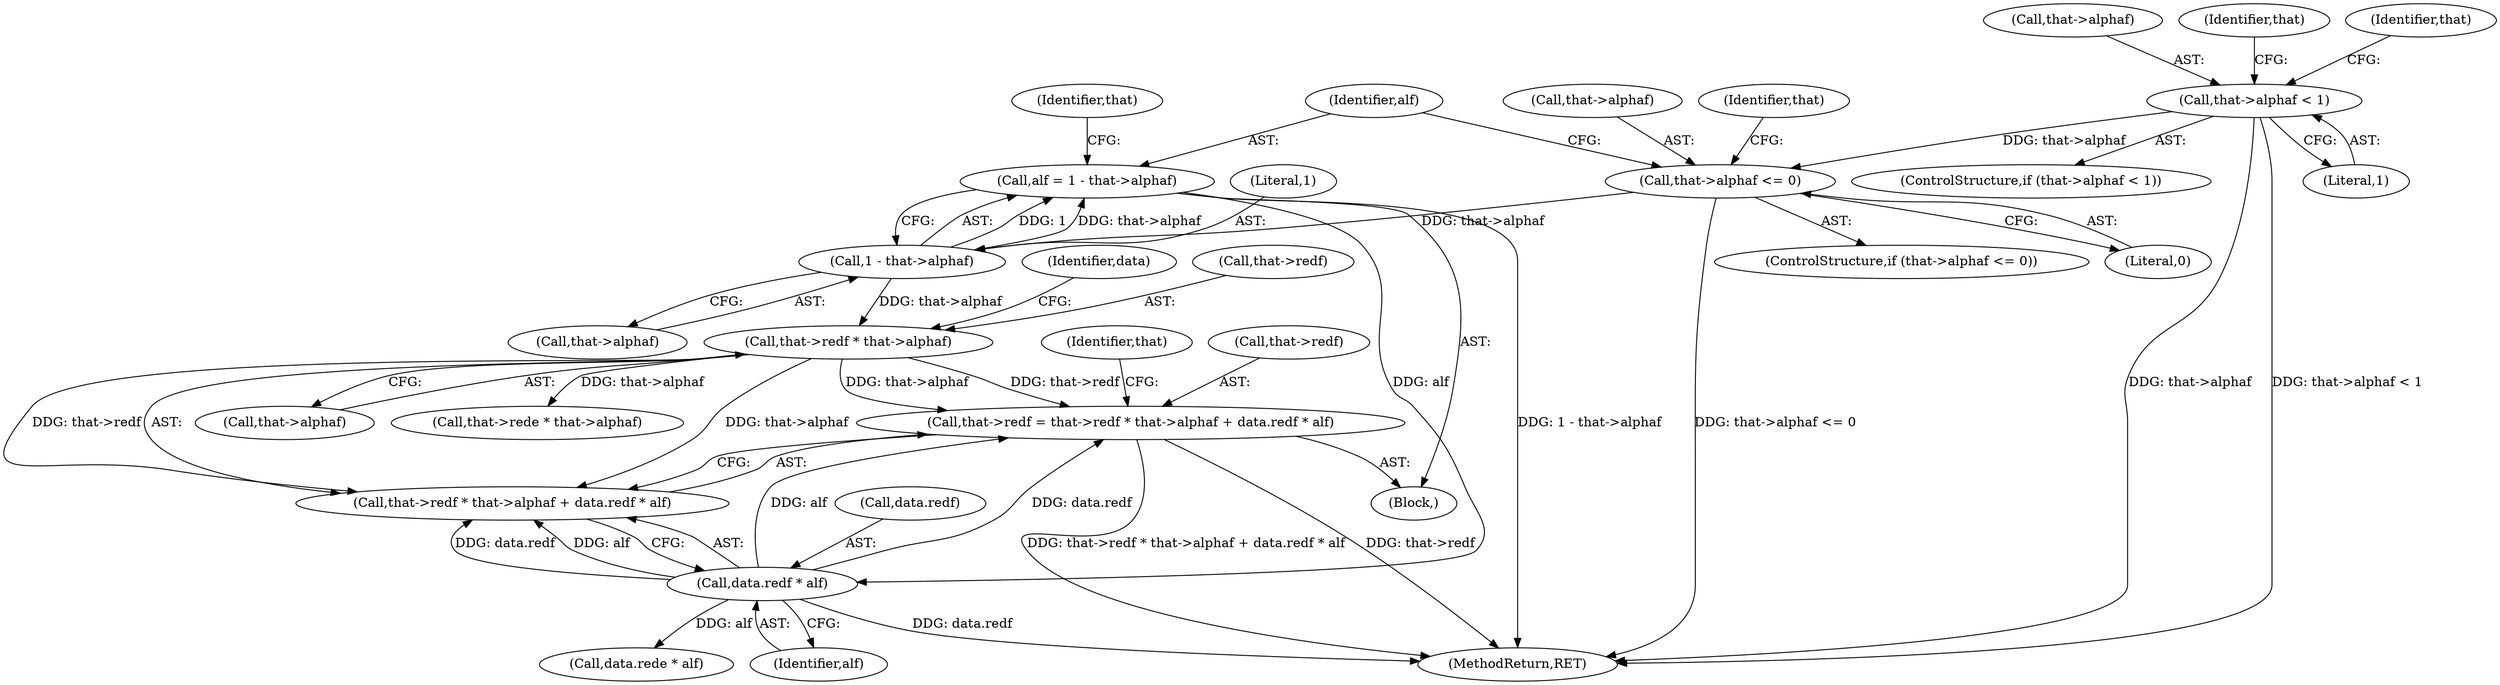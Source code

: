 digraph "0_Android_9d4853418ab2f754c2b63e091c29c5529b8b86ca_58@pointer" {
"1000217" [label="(Call,that->redf = that->redf * that->alphaf + data.redf * alf)"];
"1000222" [label="(Call,that->redf * that->alphaf)"];
"1000212" [label="(Call,1 - that->alphaf)"];
"1000138" [label="(Call,that->alphaf <= 0)"];
"1000131" [label="(Call,that->alphaf < 1)"];
"1000229" [label="(Call,data.redf * alf)"];
"1000210" [label="(Call,alf = 1 - that->alphaf)"];
"1000214" [label="(Call,that->alphaf)"];
"1000219" [label="(Identifier,that)"];
"1000218" [label="(Call,that->redf)"];
"1000142" [label="(Literal,0)"];
"1000217" [label="(Call,that->redf = that->redf * that->alphaf + data.redf * alf)"];
"1000213" [label="(Literal,1)"];
"1000130" [label="(ControlStructure,if (that->alphaf < 1))"];
"1000139" [label="(Call,that->alphaf)"];
"1000211" [label="(Identifier,alf)"];
"1000208" [label="(Block,)"];
"1000212" [label="(Call,1 - that->alphaf)"];
"1000132" [label="(Call,that->alphaf)"];
"1000230" [label="(Call,data.redf)"];
"1000210" [label="(Call,alf = 1 - that->alphaf)"];
"1000247" [label="(Call,data.rede * alf)"];
"1000226" [label="(Call,that->alphaf)"];
"1000236" [label="(Identifier,that)"];
"1000135" [label="(Literal,1)"];
"1000222" [label="(Call,that->redf * that->alphaf)"];
"1000233" [label="(Identifier,alf)"];
"1000223" [label="(Call,that->redf)"];
"1000365" [label="(MethodReturn,RET)"];
"1000231" [label="(Identifier,data)"];
"1000138" [label="(Call,that->alphaf <= 0)"];
"1000131" [label="(Call,that->alphaf < 1)"];
"1000338" [label="(Identifier,that)"];
"1000239" [label="(Call,that->rede * that->alphaf)"];
"1000137" [label="(ControlStructure,if (that->alphaf <= 0))"];
"1000146" [label="(Identifier,that)"];
"1000140" [label="(Identifier,that)"];
"1000221" [label="(Call,that->redf * that->alphaf + data.redf * alf)"];
"1000229" [label="(Call,data.redf * alf)"];
"1000217" -> "1000208"  [label="AST: "];
"1000217" -> "1000221"  [label="CFG: "];
"1000218" -> "1000217"  [label="AST: "];
"1000221" -> "1000217"  [label="AST: "];
"1000236" -> "1000217"  [label="CFG: "];
"1000217" -> "1000365"  [label="DDG: that->redf * that->alphaf + data.redf * alf"];
"1000217" -> "1000365"  [label="DDG: that->redf"];
"1000222" -> "1000217"  [label="DDG: that->redf"];
"1000222" -> "1000217"  [label="DDG: that->alphaf"];
"1000229" -> "1000217"  [label="DDG: data.redf"];
"1000229" -> "1000217"  [label="DDG: alf"];
"1000222" -> "1000221"  [label="AST: "];
"1000222" -> "1000226"  [label="CFG: "];
"1000223" -> "1000222"  [label="AST: "];
"1000226" -> "1000222"  [label="AST: "];
"1000231" -> "1000222"  [label="CFG: "];
"1000222" -> "1000221"  [label="DDG: that->redf"];
"1000222" -> "1000221"  [label="DDG: that->alphaf"];
"1000212" -> "1000222"  [label="DDG: that->alphaf"];
"1000222" -> "1000239"  [label="DDG: that->alphaf"];
"1000212" -> "1000210"  [label="AST: "];
"1000212" -> "1000214"  [label="CFG: "];
"1000213" -> "1000212"  [label="AST: "];
"1000214" -> "1000212"  [label="AST: "];
"1000210" -> "1000212"  [label="CFG: "];
"1000212" -> "1000210"  [label="DDG: 1"];
"1000212" -> "1000210"  [label="DDG: that->alphaf"];
"1000138" -> "1000212"  [label="DDG: that->alphaf"];
"1000138" -> "1000137"  [label="AST: "];
"1000138" -> "1000142"  [label="CFG: "];
"1000139" -> "1000138"  [label="AST: "];
"1000142" -> "1000138"  [label="AST: "];
"1000146" -> "1000138"  [label="CFG: "];
"1000211" -> "1000138"  [label="CFG: "];
"1000138" -> "1000365"  [label="DDG: that->alphaf <= 0"];
"1000131" -> "1000138"  [label="DDG: that->alphaf"];
"1000131" -> "1000130"  [label="AST: "];
"1000131" -> "1000135"  [label="CFG: "];
"1000132" -> "1000131"  [label="AST: "];
"1000135" -> "1000131"  [label="AST: "];
"1000140" -> "1000131"  [label="CFG: "];
"1000338" -> "1000131"  [label="CFG: "];
"1000131" -> "1000365"  [label="DDG: that->alphaf"];
"1000131" -> "1000365"  [label="DDG: that->alphaf < 1"];
"1000229" -> "1000221"  [label="AST: "];
"1000229" -> "1000233"  [label="CFG: "];
"1000230" -> "1000229"  [label="AST: "];
"1000233" -> "1000229"  [label="AST: "];
"1000221" -> "1000229"  [label="CFG: "];
"1000229" -> "1000365"  [label="DDG: data.redf"];
"1000229" -> "1000221"  [label="DDG: data.redf"];
"1000229" -> "1000221"  [label="DDG: alf"];
"1000210" -> "1000229"  [label="DDG: alf"];
"1000229" -> "1000247"  [label="DDG: alf"];
"1000210" -> "1000208"  [label="AST: "];
"1000211" -> "1000210"  [label="AST: "];
"1000219" -> "1000210"  [label="CFG: "];
"1000210" -> "1000365"  [label="DDG: 1 - that->alphaf"];
}
